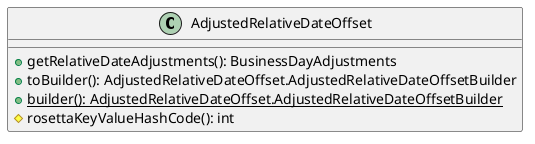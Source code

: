 @startuml

    class AdjustedRelativeDateOffset [[AdjustedRelativeDateOffset.html]] {
        +getRelativeDateAdjustments(): BusinessDayAdjustments
        +toBuilder(): AdjustedRelativeDateOffset.AdjustedRelativeDateOffsetBuilder
        {static} +builder(): AdjustedRelativeDateOffset.AdjustedRelativeDateOffsetBuilder
        #rosettaKeyValueHashCode(): int
    }

@enduml
